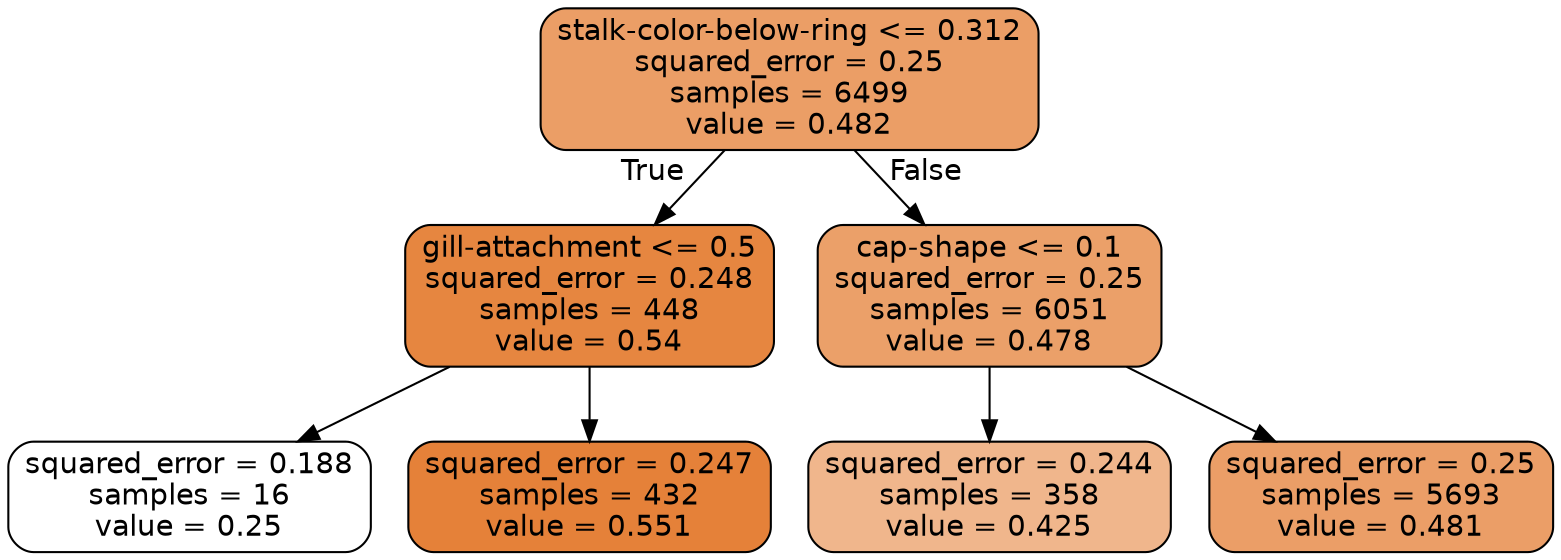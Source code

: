digraph Tree {
node [shape=box, style="filled, rounded", color="black", fontname="helvetica"] ;
edge [fontname="helvetica"] ;
0 [label="stalk-color-below-ring <= 0.312\nsquared_error = 0.25\nsamples = 6499\nvalue = 0.482", fillcolor="#eb9e66"] ;
1 [label="gill-attachment <= 0.5\nsquared_error = 0.248\nsamples = 448\nvalue = 0.54", fillcolor="#e68640"] ;
0 -> 1 [labeldistance=2.5, labelangle=45, headlabel="True"] ;
2 [label="squared_error = 0.188\nsamples = 16\nvalue = 0.25", fillcolor="#ffffff"] ;
1 -> 2 ;
3 [label="squared_error = 0.247\nsamples = 432\nvalue = 0.551", fillcolor="#e58139"] ;
1 -> 3 ;
4 [label="cap-shape <= 0.1\nsquared_error = 0.25\nsamples = 6051\nvalue = 0.478", fillcolor="#eba069"] ;
0 -> 4 [labeldistance=2.5, labelangle=-45, headlabel="False"] ;
5 [label="squared_error = 0.244\nsamples = 358\nvalue = 0.425", fillcolor="#f0b68c"] ;
4 -> 5 ;
6 [label="squared_error = 0.25\nsamples = 5693\nvalue = 0.481", fillcolor="#eb9e67"] ;
4 -> 6 ;
}